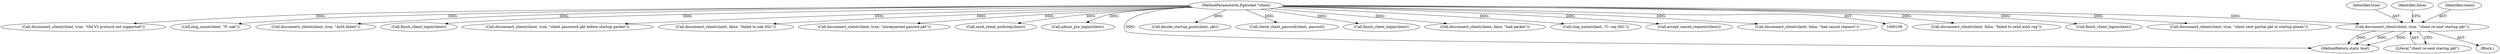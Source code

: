 digraph "0_pgbouncer_74d6e5f7de5ec736f71204b7b422af7380c19ac5@pointer" {
"1000191" [label="(Call,disconnect_client(client, true, \"client re-sent startup pkt\"))"];
"1000107" [label="(MethodParameterIn,PgSocket *client)"];
"1000193" [label="(Identifier,true)"];
"1000241" [label="(Call,disconnect_client(client, false, \"failed to send auth req\"))"];
"1000230" [label="(Call,finish_client_login(client))"];
"1000124" [label="(Call,disconnect_client(client, true, \"client sent partial pkt in startup phase\"))"];
"1000179" [label="(Call,disconnect_client(client, true, \"Old V2 protocol not supported\"))"];
"1000107" [label="(MethodParameterIn,PgSocket *client)"];
"1000158" [label="(Call,slog_noise(client, \"P: nak\"))"];
"1000296" [label="(Call,disconnect_client(client, true, \"Auth failed\"))"];
"1000290" [label="(Call,finish_client_login(client))"];
"1000255" [label="(Call,disconnect_client(client, true, \"client password pkt before startup packet\"))"];
"1000196" [label="(Identifier,false)"];
"1000171" [label="(Call,disconnect_client(client, false, \"failed to nak SSL\"))"];
"1000266" [label="(Call,disconnect_client(client, true, \"unrequested passwd pkt\"))"];
"1000194" [label="(Literal,\"client re-sent startup pkt\")"];
"1000238" [label="(Call,send_client_authreq(client))"];
"1000215" [label="(Call,admin_pre_login(client))"];
"1000356" [label="(MethodReturn,static bool)"];
"1000199" [label="(Call,decide_startup_pool(client, pkt))"];
"1000284" [label="(Call,check_client_passwd(client, passwd))"];
"1000136" [label="(Call,finish_client_login(client))"];
"1000338" [label="(Call,disconnect_client(client, false, \"bad packet\"))"];
"1000155" [label="(Call,slog_noise(client, \"C: req SSL\"))"];
"1000328" [label="(Call,accept_cancel_request(client))"];
"1000191" [label="(Call,disconnect_client(client, true, \"client re-sent startup pkt\"))"];
"1000331" [label="(Call,disconnect_client(client, false, \"bad cancel request\"))"];
"1000190" [label="(Block,)"];
"1000192" [label="(Identifier,client)"];
"1000191" -> "1000190"  [label="AST: "];
"1000191" -> "1000194"  [label="CFG: "];
"1000192" -> "1000191"  [label="AST: "];
"1000193" -> "1000191"  [label="AST: "];
"1000194" -> "1000191"  [label="AST: "];
"1000196" -> "1000191"  [label="CFG: "];
"1000191" -> "1000356"  [label="DDG: "];
"1000191" -> "1000356"  [label="DDG: "];
"1000191" -> "1000356"  [label="DDG: "];
"1000107" -> "1000191"  [label="DDG: "];
"1000107" -> "1000106"  [label="AST: "];
"1000107" -> "1000356"  [label="DDG: "];
"1000107" -> "1000124"  [label="DDG: "];
"1000107" -> "1000136"  [label="DDG: "];
"1000107" -> "1000155"  [label="DDG: "];
"1000107" -> "1000158"  [label="DDG: "];
"1000107" -> "1000171"  [label="DDG: "];
"1000107" -> "1000179"  [label="DDG: "];
"1000107" -> "1000199"  [label="DDG: "];
"1000107" -> "1000215"  [label="DDG: "];
"1000107" -> "1000230"  [label="DDG: "];
"1000107" -> "1000238"  [label="DDG: "];
"1000107" -> "1000241"  [label="DDG: "];
"1000107" -> "1000255"  [label="DDG: "];
"1000107" -> "1000266"  [label="DDG: "];
"1000107" -> "1000284"  [label="DDG: "];
"1000107" -> "1000290"  [label="DDG: "];
"1000107" -> "1000296"  [label="DDG: "];
"1000107" -> "1000328"  [label="DDG: "];
"1000107" -> "1000331"  [label="DDG: "];
"1000107" -> "1000338"  [label="DDG: "];
}
